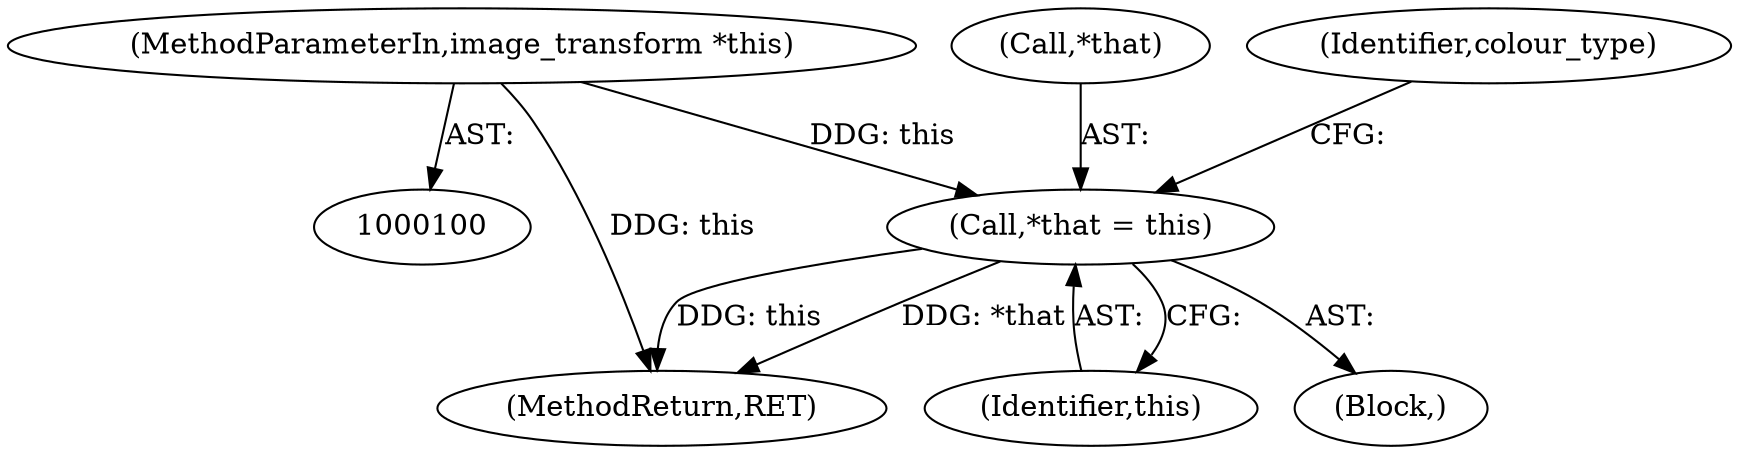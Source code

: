 digraph "0_Android_9d4853418ab2f754c2b63e091c29c5529b8b86ca_75@pointer" {
"1000114" [label="(Call,*that = this)"];
"1000101" [label="(MethodParameterIn,image_transform *this)"];
"1000115" [label="(Call,*that)"];
"1000117" [label="(Identifier,this)"];
"1000121" [label="(Identifier,colour_type)"];
"1000124" [label="(MethodReturn,RET)"];
"1000101" [label="(MethodParameterIn,image_transform *this)"];
"1000114" [label="(Call,*that = this)"];
"1000105" [label="(Block,)"];
"1000114" -> "1000105"  [label="AST: "];
"1000114" -> "1000117"  [label="CFG: "];
"1000115" -> "1000114"  [label="AST: "];
"1000117" -> "1000114"  [label="AST: "];
"1000121" -> "1000114"  [label="CFG: "];
"1000114" -> "1000124"  [label="DDG: this"];
"1000114" -> "1000124"  [label="DDG: *that"];
"1000101" -> "1000114"  [label="DDG: this"];
"1000101" -> "1000100"  [label="AST: "];
"1000101" -> "1000124"  [label="DDG: this"];
}
